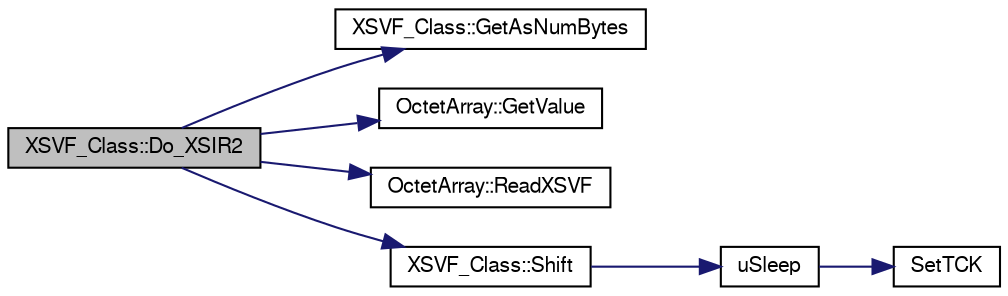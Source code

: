digraph G
{
  bgcolor="transparent";
  edge [fontname="FreeSans",fontsize=10,labelfontname="FreeSans",labelfontsize=10];
  node [fontname="FreeSans",fontsize=10,shape=record];
  rankdir=LR;
  Node1 [label="XSVF_Class::Do_XSIR2",height=0.2,width=0.4,color="black", fillcolor="grey75", style="filled" fontcolor="black"];
  Node1 -> Node2 [color="midnightblue",fontsize=10,style="solid",fontname="FreeSans"];
  Node2 [label="XSVF_Class::GetAsNumBytes",height=0.2,width=0.4,color="black",URL="$class_x_s_v_f___class.html#57a63f796b3c8deabda9d8214b29bb18"];
  Node1 -> Node3 [color="midnightblue",fontsize=10,style="solid",fontname="FreeSans"];
  Node3 [label="OctetArray::GetValue",height=0.2,width=0.4,color="black",URL="$struct_octet_array.html#cd6a007679e1d4786f4d8efdf6f0da65"];
  Node1 -> Node4 [color="midnightblue",fontsize=10,style="solid",fontname="FreeSans"];
  Node4 [label="OctetArray::ReadXSVF",height=0.2,width=0.4,color="black",URL="$struct_octet_array.html#3223cbfe6d3413548c77d3b852d535e6"];
  Node1 -> Node5 [color="midnightblue",fontsize=10,style="solid",fontname="FreeSans"];
  Node5 [label="XSVF_Class::Shift",height=0.2,width=0.4,color="black",URL="$class_x_s_v_f___class.html#a04c9ce53b4c6550ac573dceeac18cb6"];
  Node5 -> Node6 [color="midnightblue",fontsize=10,style="solid",fontname="FreeSans"];
  Node6 [label="uSleep",height=0.2,width=0.4,color="black",URL="$xsvf_task_8cpp.html#8a905b43fce5e032aef4d8682872d880"];
  Node6 -> Node7 [color="midnightblue",fontsize=10,style="solid",fontname="FreeSans"];
  Node7 [label="SetTCK",height=0.2,width=0.4,color="black",URL="$xsvf_port_8hpp.html#f78586706e602574a5a51f07ca7928d1"];
}
